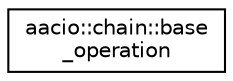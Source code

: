digraph "Graphical Class Hierarchy"
{
  edge [fontname="Helvetica",fontsize="10",labelfontname="Helvetica",labelfontsize="10"];
  node [fontname="Helvetica",fontsize="10",shape=record];
  rankdir="LR";
  Node0 [label="aacio::chain::base\l_operation",height=0.2,width=0.4,color="black", fillcolor="white", style="filled",URL="$structaacio_1_1chain_1_1base__operation.html"];
}
